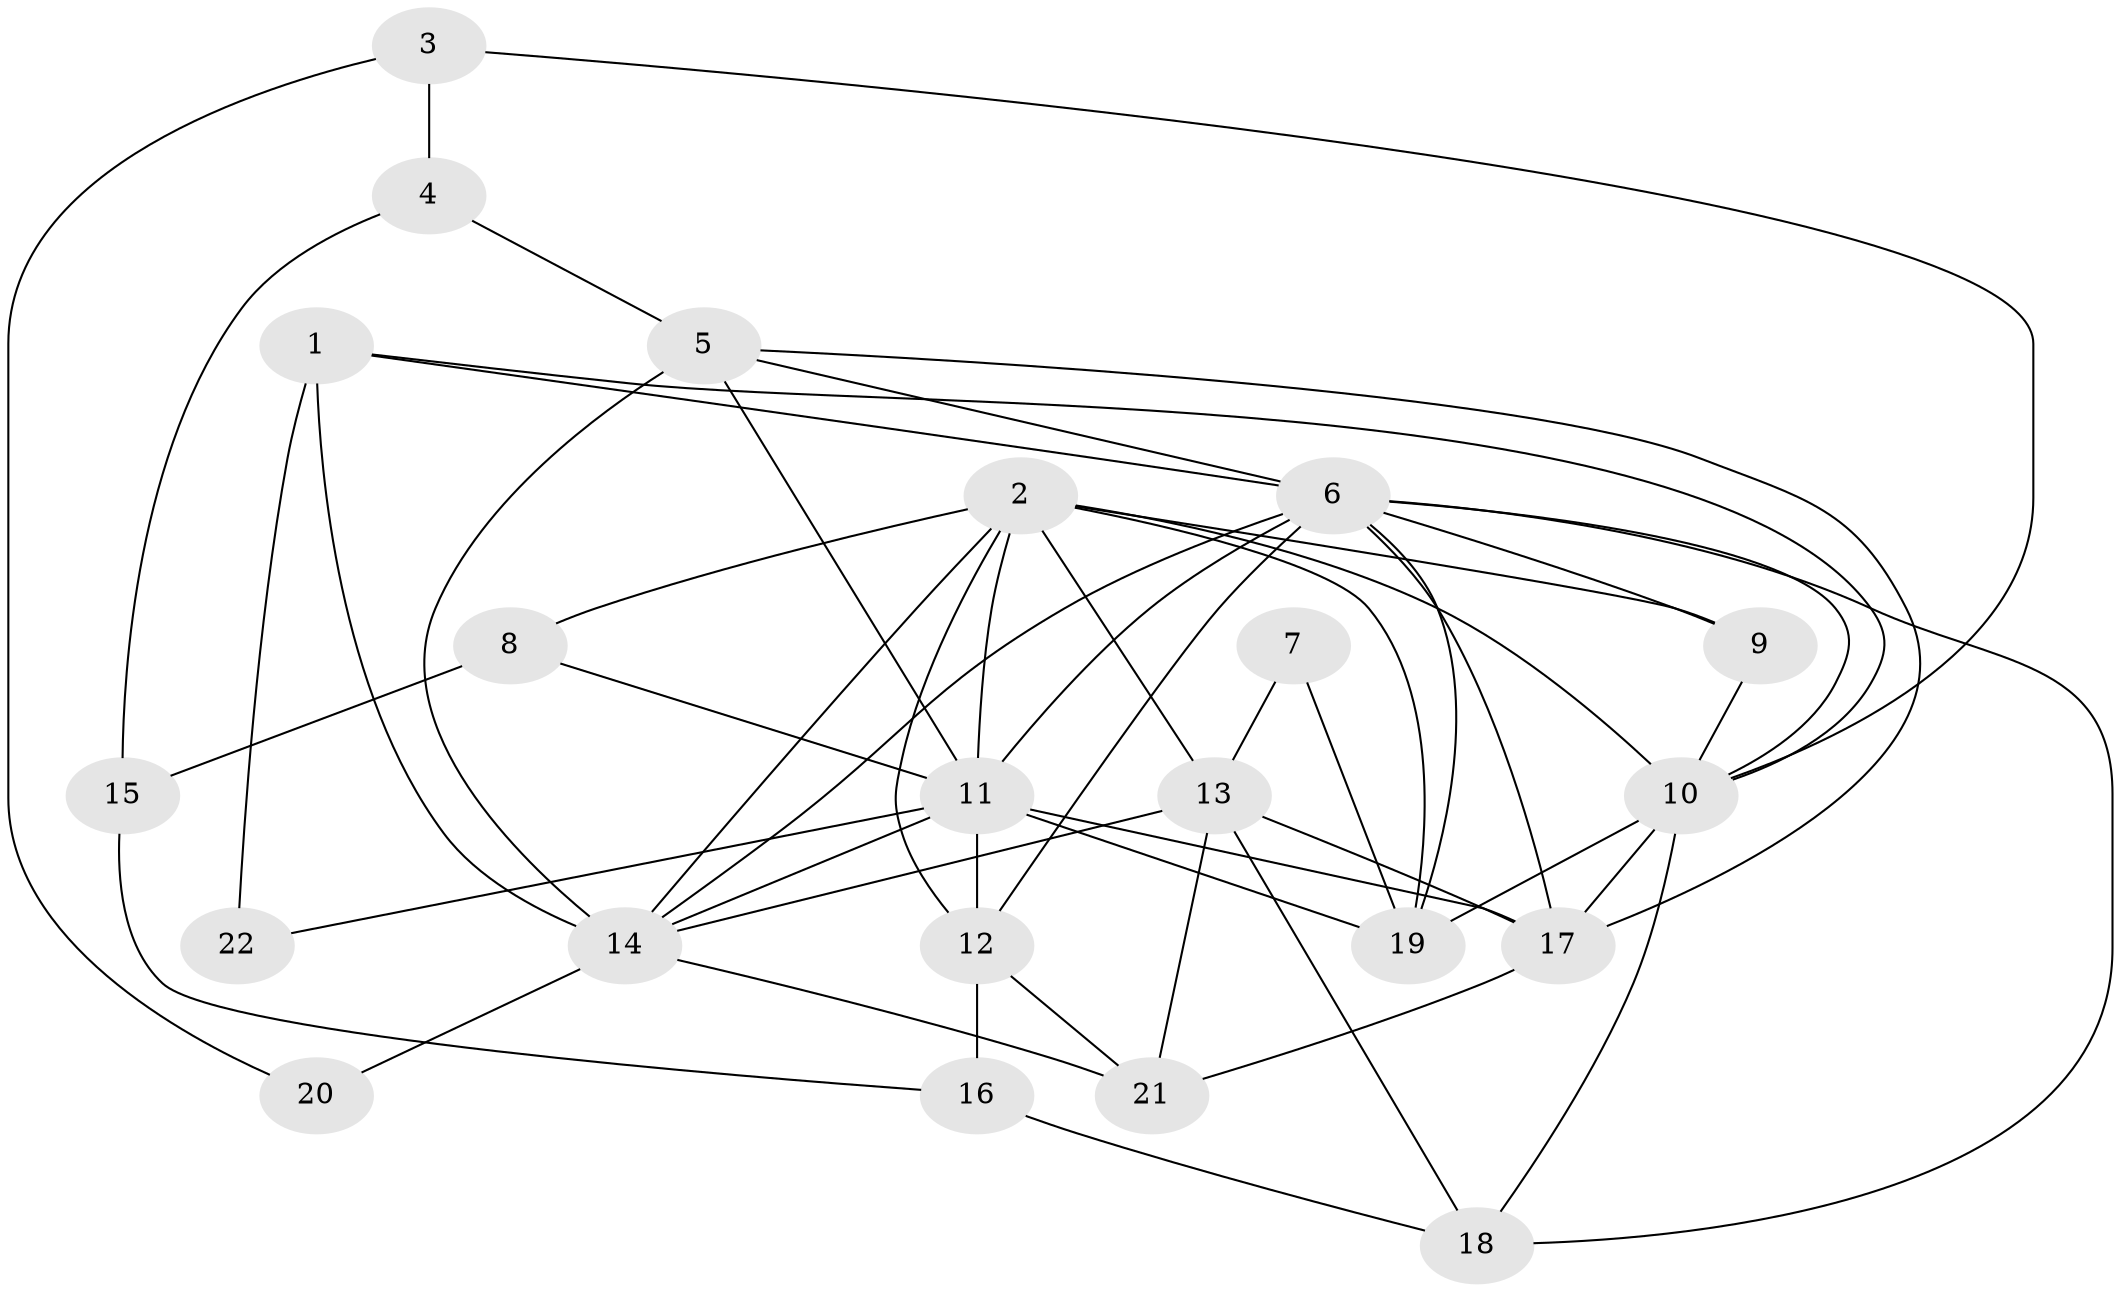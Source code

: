 // original degree distribution, {2: 0.1320754716981132, 4: 0.18867924528301888, 3: 0.32075471698113206, 5: 0.20754716981132076, 6: 0.11320754716981132, 7: 0.018867924528301886, 9: 0.018867924528301886}
// Generated by graph-tools (version 1.1) at 2025/50/03/04/25 22:50:58]
// undirected, 22 vertices, 53 edges
graph export_dot {
  node [color=gray90,style=filled];
  1;
  2;
  3;
  4;
  5;
  6;
  7;
  8;
  9;
  10;
  11;
  12;
  13;
  14;
  15;
  16;
  17;
  18;
  19;
  20;
  21;
  22;
  1 -- 6 [weight=1.0];
  1 -- 10 [weight=1.0];
  1 -- 14 [weight=1.0];
  1 -- 22 [weight=2.0];
  2 -- 8 [weight=2.0];
  2 -- 9 [weight=1.0];
  2 -- 10 [weight=5.0];
  2 -- 11 [weight=2.0];
  2 -- 12 [weight=2.0];
  2 -- 13 [weight=2.0];
  2 -- 14 [weight=2.0];
  2 -- 19 [weight=1.0];
  3 -- 4 [weight=1.0];
  3 -- 10 [weight=1.0];
  3 -- 20 [weight=1.0];
  4 -- 5 [weight=1.0];
  4 -- 15 [weight=1.0];
  5 -- 6 [weight=1.0];
  5 -- 11 [weight=1.0];
  5 -- 14 [weight=1.0];
  5 -- 17 [weight=1.0];
  6 -- 9 [weight=1.0];
  6 -- 10 [weight=1.0];
  6 -- 11 [weight=1.0];
  6 -- 12 [weight=1.0];
  6 -- 14 [weight=1.0];
  6 -- 17 [weight=1.0];
  6 -- 18 [weight=1.0];
  6 -- 19 [weight=1.0];
  7 -- 13 [weight=1.0];
  7 -- 19 [weight=1.0];
  8 -- 11 [weight=1.0];
  8 -- 15 [weight=1.0];
  9 -- 10 [weight=1.0];
  10 -- 17 [weight=3.0];
  10 -- 18 [weight=1.0];
  10 -- 19 [weight=2.0];
  11 -- 12 [weight=1.0];
  11 -- 14 [weight=1.0];
  11 -- 17 [weight=1.0];
  11 -- 19 [weight=1.0];
  11 -- 22 [weight=1.0];
  12 -- 16 [weight=1.0];
  12 -- 21 [weight=1.0];
  13 -- 14 [weight=1.0];
  13 -- 17 [weight=2.0];
  13 -- 18 [weight=1.0];
  13 -- 21 [weight=1.0];
  14 -- 20 [weight=1.0];
  14 -- 21 [weight=1.0];
  15 -- 16 [weight=1.0];
  16 -- 18 [weight=1.0];
  17 -- 21 [weight=1.0];
}
